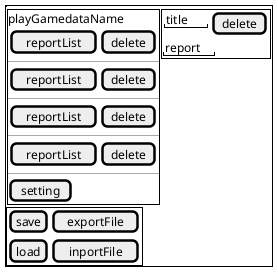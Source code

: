 @startsalt screen
{+
    {+
        
    }
    {
        {+
            playGamedataName
            { [reportList] | [delete] }
            --
            { [reportList] | [delete] }
            --
            { [reportList] | [delete] }
            --
            { [reportList] | [delete] }
            --
            [setting]
        }|
        {+
        {  "title" | [delete]}
            
            "report"
        }
    }
    {+
        { [save] | [exportFile] }
        { [load] | [inportFile] }
    }
}
@endsalt
@startsalt load screen
{+
    { ^loadGameData^| [load] }
    { [exit] }
}
@endsalt

@startsalt setting screen
{+
    "playGamedataName"
    "elpseDays"
    "dayUnit"
    [exit]
}
@endsalt